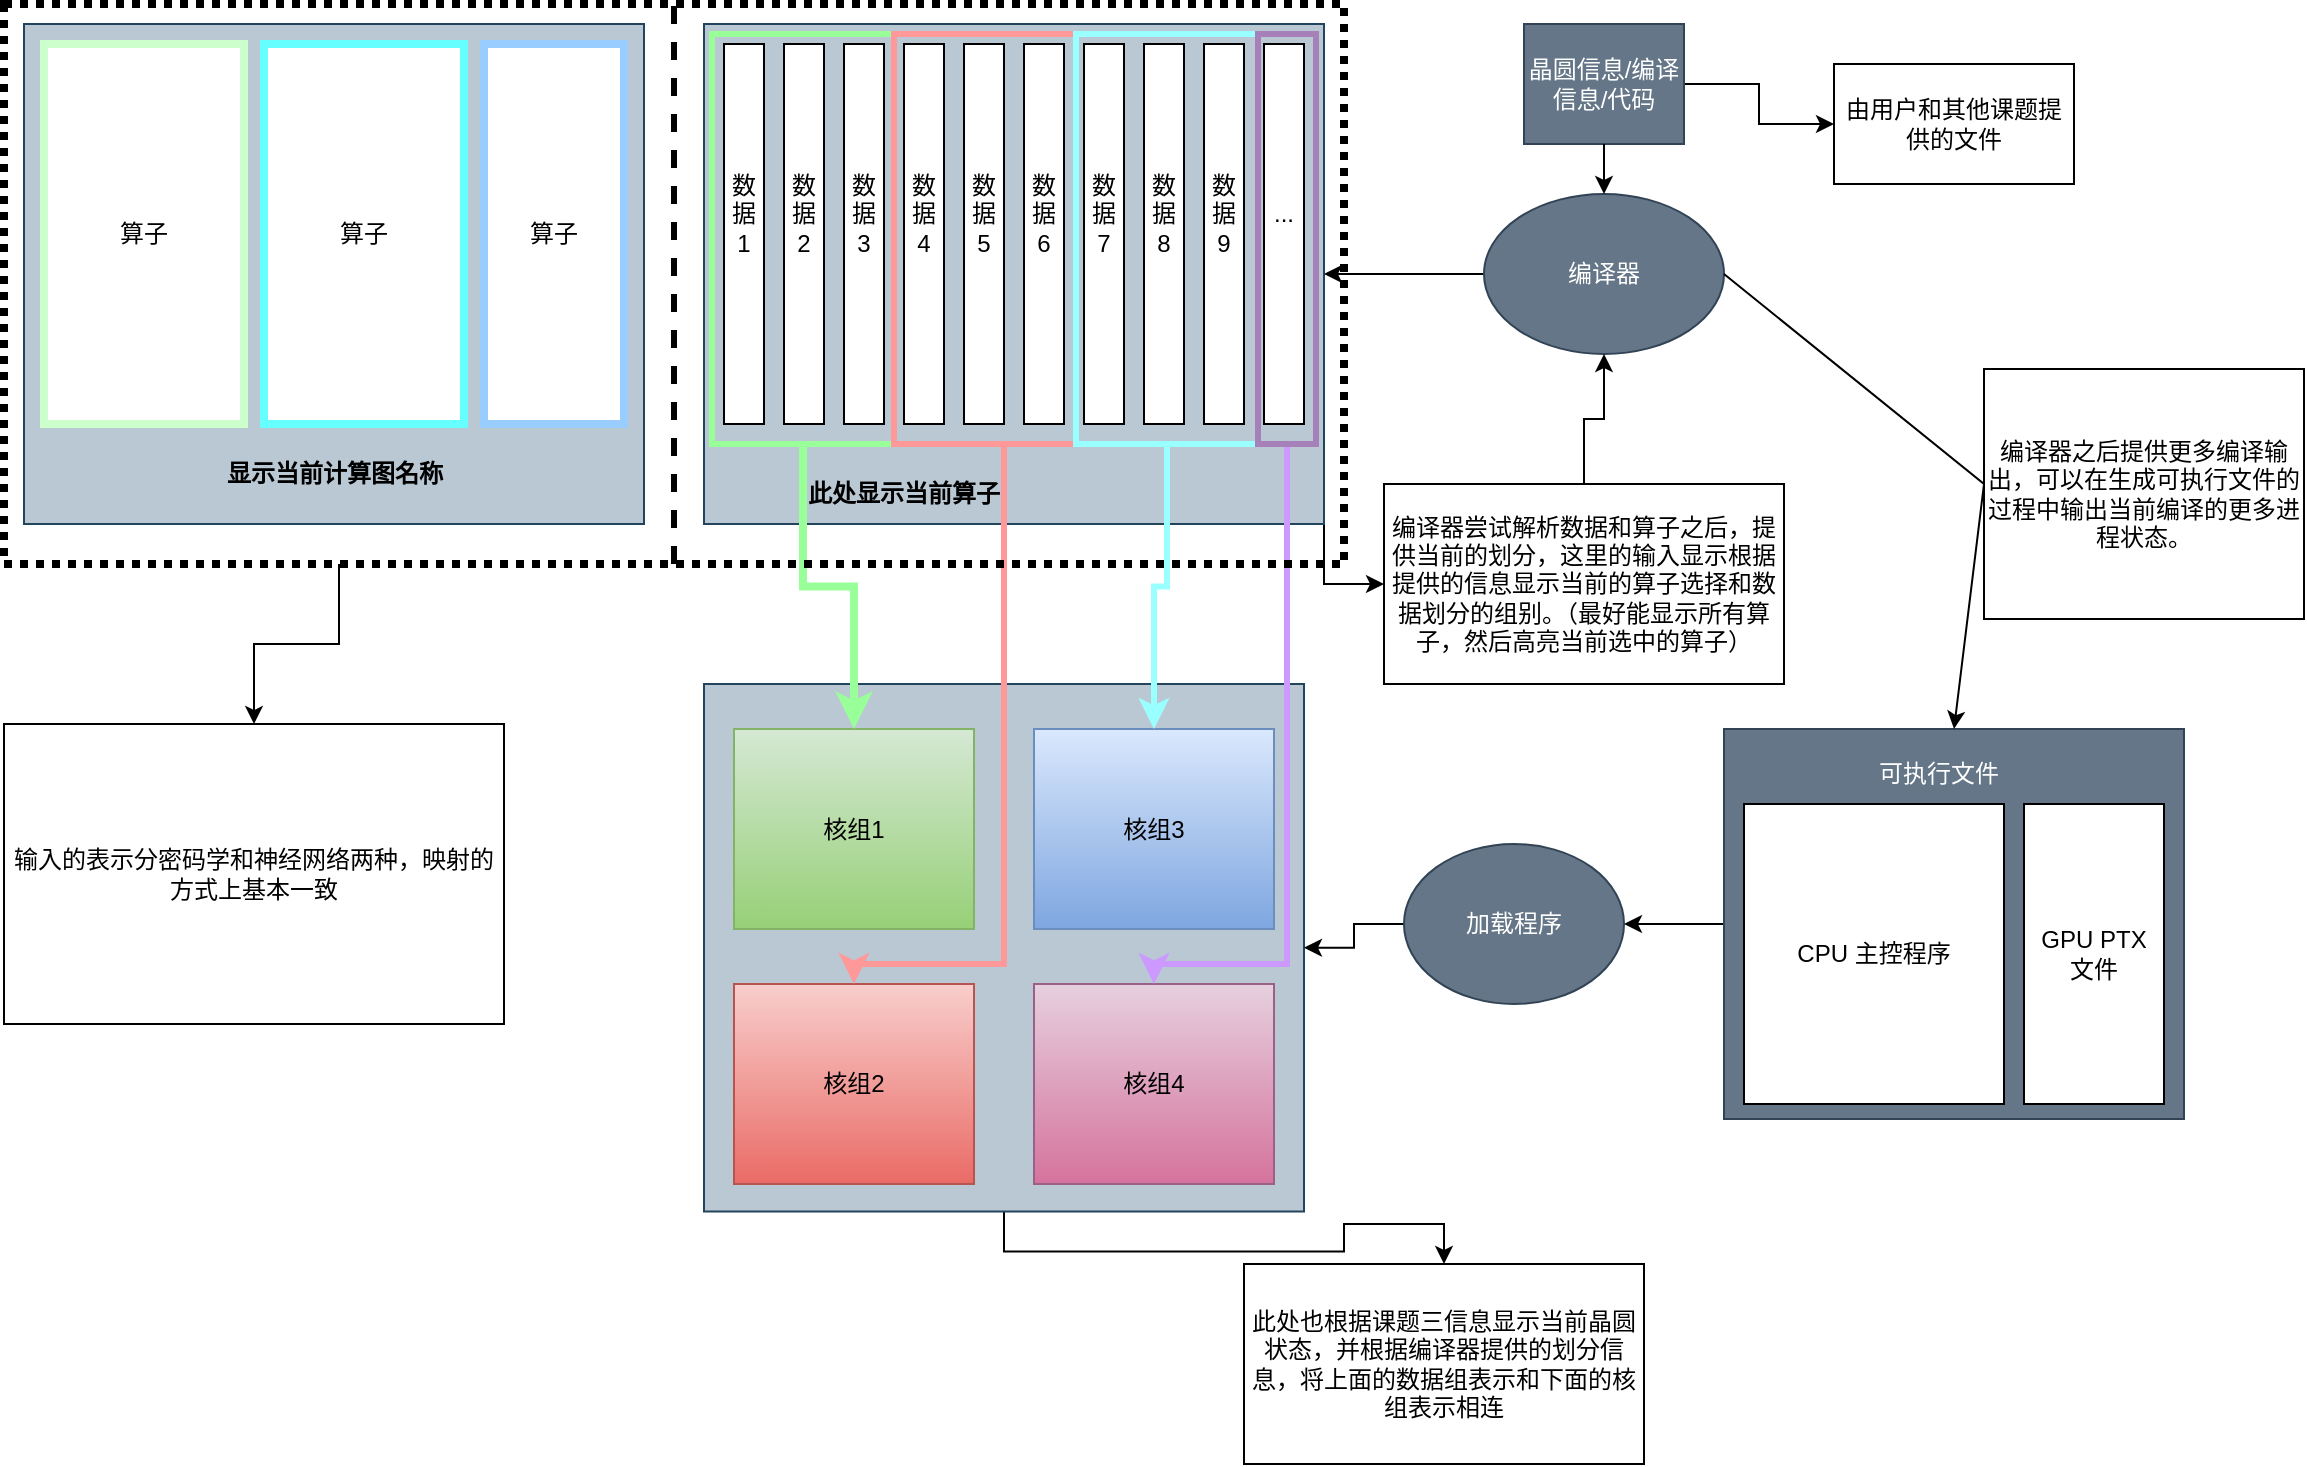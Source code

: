 <mxfile version="25.0.3">
  <diagram name="Page-1" id="mz1Ur3lC-kKvIxkAm4-n">
    <mxGraphModel dx="2224" dy="1910" grid="1" gridSize="10" guides="1" tooltips="1" connect="1" arrows="1" fold="1" page="1" pageScale="1" pageWidth="850" pageHeight="1100" math="0" shadow="0">
      <root>
        <mxCell id="0" />
        <mxCell id="1" parent="0" />
        <mxCell id="eL6V0xW0Z7W9l1deCJd3-5" style="edgeStyle=orthogonalEdgeStyle;rounded=0;orthogonalLoop=1;jettySize=auto;html=1;exitX=1;exitY=1;exitDx=0;exitDy=0;" parent="1" source="n7QWhcrF3B2wRNdfnVHo-2" target="eL6V0xW0Z7W9l1deCJd3-4" edge="1">
          <mxGeometry relative="1" as="geometry" />
        </mxCell>
        <mxCell id="n7QWhcrF3B2wRNdfnVHo-2" value="" style="rounded=0;whiteSpace=wrap;html=1;rotation=0;fillColor=#bac8d3;strokeColor=#23445d;" parent="1" vertex="1">
          <mxGeometry x="20" y="10" width="310" height="250" as="geometry" />
        </mxCell>
        <mxCell id="n7QWhcrF3B2wRNdfnVHo-3" value="" style="rounded=0;whiteSpace=wrap;html=1;" parent="1" vertex="1">
          <mxGeometry x="30" y="20" width="20" height="190" as="geometry" />
        </mxCell>
        <mxCell id="n7QWhcrF3B2wRNdfnVHo-4" value="" style="rounded=0;whiteSpace=wrap;html=1;" parent="1" vertex="1">
          <mxGeometry x="60" y="20" width="20" height="190" as="geometry" />
        </mxCell>
        <mxCell id="n7QWhcrF3B2wRNdfnVHo-5" value="" style="rounded=0;whiteSpace=wrap;html=1;" parent="1" vertex="1">
          <mxGeometry x="90" y="20" width="20" height="190" as="geometry" />
        </mxCell>
        <mxCell id="n7QWhcrF3B2wRNdfnVHo-6" value="" style="rounded=0;whiteSpace=wrap;html=1;" parent="1" vertex="1">
          <mxGeometry x="150" y="20" width="20" height="190" as="geometry" />
        </mxCell>
        <mxCell id="n7QWhcrF3B2wRNdfnVHo-7" value="" style="rounded=0;whiteSpace=wrap;html=1;" parent="1" vertex="1">
          <mxGeometry x="120" y="20" width="20" height="190" as="geometry" />
        </mxCell>
        <mxCell id="n7QWhcrF3B2wRNdfnVHo-8" value="" style="rounded=0;whiteSpace=wrap;html=1;" parent="1" vertex="1">
          <mxGeometry x="180" y="20" width="20" height="190" as="geometry" />
        </mxCell>
        <mxCell id="n7QWhcrF3B2wRNdfnVHo-9" value="" style="rounded=0;whiteSpace=wrap;html=1;" parent="1" vertex="1">
          <mxGeometry x="210" y="20" width="20" height="190" as="geometry" />
        </mxCell>
        <mxCell id="n7QWhcrF3B2wRNdfnVHo-10" value="" style="rounded=0;whiteSpace=wrap;html=1;" parent="1" vertex="1">
          <mxGeometry x="240" y="20" width="20" height="190" as="geometry" />
        </mxCell>
        <mxCell id="n7QWhcrF3B2wRNdfnVHo-11" value="" style="rounded=0;whiteSpace=wrap;html=1;" parent="1" vertex="1">
          <mxGeometry x="270" y="20" width="20" height="190" as="geometry" />
        </mxCell>
        <mxCell id="n7QWhcrF3B2wRNdfnVHo-13" value="" style="rounded=0;whiteSpace=wrap;html=1;" parent="1" vertex="1">
          <mxGeometry x="300" y="20" width="20" height="190" as="geometry" />
        </mxCell>
        <mxCell id="n7QWhcrF3B2wRNdfnVHo-14" value="&lt;b&gt;此处显示当前算子&lt;/b&gt;" style="text;html=1;align=center;verticalAlign=middle;whiteSpace=wrap;rounded=0;" parent="1" vertex="1">
          <mxGeometry x="55" y="230" width="130" height="30" as="geometry" />
        </mxCell>
        <mxCell id="n7QWhcrF3B2wRNdfnVHo-15" value="数&lt;br&gt;据&lt;br&gt;1" style="text;html=1;align=center;verticalAlign=middle;whiteSpace=wrap;rounded=0;rotation=0;" parent="1" vertex="1">
          <mxGeometry x="10" y="90" width="60" height="30" as="geometry" />
        </mxCell>
        <mxCell id="n7QWhcrF3B2wRNdfnVHo-16" value="数&lt;br&gt;据&lt;br&gt;2" style="text;html=1;align=center;verticalAlign=middle;whiteSpace=wrap;rounded=0;rotation=0;" parent="1" vertex="1">
          <mxGeometry x="40" y="90" width="60" height="30" as="geometry" />
        </mxCell>
        <mxCell id="n7QWhcrF3B2wRNdfnVHo-17" value="数&lt;br&gt;据&lt;br&gt;3" style="text;html=1;align=center;verticalAlign=middle;whiteSpace=wrap;rounded=0;rotation=0;" parent="1" vertex="1">
          <mxGeometry x="70" y="90" width="60" height="30" as="geometry" />
        </mxCell>
        <mxCell id="n7QWhcrF3B2wRNdfnVHo-18" value="数&lt;br&gt;据&lt;br&gt;4" style="text;html=1;align=center;verticalAlign=middle;whiteSpace=wrap;rounded=0;rotation=0;" parent="1" vertex="1">
          <mxGeometry x="100" y="90" width="60" height="30" as="geometry" />
        </mxCell>
        <mxCell id="n7QWhcrF3B2wRNdfnVHo-19" value="数&lt;br&gt;据&lt;br&gt;5" style="text;html=1;align=center;verticalAlign=middle;whiteSpace=wrap;rounded=0;rotation=0;" parent="1" vertex="1">
          <mxGeometry x="130" y="90" width="60" height="30" as="geometry" />
        </mxCell>
        <mxCell id="n7QWhcrF3B2wRNdfnVHo-20" value="数&lt;br&gt;据&lt;br&gt;6" style="text;html=1;align=center;verticalAlign=middle;whiteSpace=wrap;rounded=0;rotation=0;" parent="1" vertex="1">
          <mxGeometry x="160" y="90" width="60" height="30" as="geometry" />
        </mxCell>
        <mxCell id="n7QWhcrF3B2wRNdfnVHo-21" value="数&lt;br&gt;据&lt;br&gt;7" style="text;html=1;align=center;verticalAlign=middle;whiteSpace=wrap;rounded=0;rotation=0;" parent="1" vertex="1">
          <mxGeometry x="190" y="90" width="60" height="30" as="geometry" />
        </mxCell>
        <mxCell id="n7QWhcrF3B2wRNdfnVHo-22" value="数&lt;br&gt;据&lt;br&gt;8" style="text;html=1;align=center;verticalAlign=middle;whiteSpace=wrap;rounded=0;rotation=0;" parent="1" vertex="1">
          <mxGeometry x="220" y="90" width="60" height="30" as="geometry" />
        </mxCell>
        <mxCell id="n7QWhcrF3B2wRNdfnVHo-23" value="数&lt;br&gt;据&lt;br&gt;9" style="text;html=1;align=center;verticalAlign=middle;whiteSpace=wrap;rounded=0;rotation=0;" parent="1" vertex="1">
          <mxGeometry x="250" y="90" width="60" height="30" as="geometry" />
        </mxCell>
        <mxCell id="n7QWhcrF3B2wRNdfnVHo-25" value="..." style="text;html=1;align=center;verticalAlign=middle;whiteSpace=wrap;rounded=0;rotation=0;" parent="1" vertex="1">
          <mxGeometry x="280" y="90" width="60" height="30" as="geometry" />
        </mxCell>
        <mxCell id="eL6V0xW0Z7W9l1deCJd3-6" style="edgeStyle=orthogonalEdgeStyle;rounded=0;orthogonalLoop=1;jettySize=auto;html=1;exitX=0;exitY=0.5;exitDx=0;exitDy=0;entryX=1;entryY=0.5;entryDx=0;entryDy=0;" parent="1" source="n7QWhcrF3B2wRNdfnVHo-26" target="n7QWhcrF3B2wRNdfnVHo-2" edge="1">
          <mxGeometry relative="1" as="geometry" />
        </mxCell>
        <mxCell id="n7QWhcrF3B2wRNdfnVHo-26" value="编译器" style="ellipse;whiteSpace=wrap;html=1;fillColor=#647687;fontColor=#ffffff;strokeColor=#314354;" parent="1" vertex="1">
          <mxGeometry x="410" y="95" width="120" height="80" as="geometry" />
        </mxCell>
        <mxCell id="eL6V0xW0Z7W9l1deCJd3-2" style="edgeStyle=orthogonalEdgeStyle;rounded=0;orthogonalLoop=1;jettySize=auto;html=1;exitX=1;exitY=0.5;exitDx=0;exitDy=0;entryX=0;entryY=0.5;entryDx=0;entryDy=0;" parent="1" source="n7QWhcrF3B2wRNdfnVHo-28" target="bcigPeDxtLIJx2mJaEiS-1" edge="1">
          <mxGeometry relative="1" as="geometry">
            <mxPoint x="630" y="67.5" as="targetPoint" />
          </mxGeometry>
        </mxCell>
        <mxCell id="n7QWhcrF3B2wRNdfnVHo-28" value="晶圆信息/编译信息/代码" style="rounded=0;whiteSpace=wrap;html=1;fillColor=#647687;fontColor=#ffffff;strokeColor=#314354;" parent="1" vertex="1">
          <mxGeometry x="430" y="10" width="80" height="60" as="geometry" />
        </mxCell>
        <mxCell id="n7QWhcrF3B2wRNdfnVHo-29" value="" style="endArrow=classic;html=1;rounded=0;exitX=0.5;exitY=1;exitDx=0;exitDy=0;entryX=0.5;entryY=0;entryDx=0;entryDy=0;" parent="1" source="n7QWhcrF3B2wRNdfnVHo-28" target="n7QWhcrF3B2wRNdfnVHo-26" edge="1">
          <mxGeometry width="50" height="50" relative="1" as="geometry">
            <mxPoint x="205" y="380" as="sourcePoint" />
            <mxPoint x="255" y="330" as="targetPoint" />
          </mxGeometry>
        </mxCell>
        <mxCell id="n7QWhcrF3B2wRNdfnVHo-52" style="edgeStyle=orthogonalEdgeStyle;rounded=0;orthogonalLoop=1;jettySize=auto;html=1;entryX=1;entryY=0.5;entryDx=0;entryDy=0;" parent="1" source="n7QWhcrF3B2wRNdfnVHo-39" target="n7QWhcrF3B2wRNdfnVHo-51" edge="1">
          <mxGeometry relative="1" as="geometry" />
        </mxCell>
        <mxCell id="n7QWhcrF3B2wRNdfnVHo-39" value="" style="rounded=0;whiteSpace=wrap;html=1;fillColor=#647687;strokeColor=#314354;fontColor=#ffffff;" parent="1" vertex="1">
          <mxGeometry x="530" y="362.5" width="230" height="195" as="geometry" />
        </mxCell>
        <mxCell id="n7QWhcrF3B2wRNdfnVHo-40" value="" style="endArrow=classic;html=1;rounded=0;entryX=0.5;entryY=0;entryDx=0;entryDy=0;exitX=1;exitY=0.5;exitDx=0;exitDy=0;" parent="1" source="n7QWhcrF3B2wRNdfnVHo-26" target="n7QWhcrF3B2wRNdfnVHo-39" edge="1">
          <mxGeometry width="50" height="50" relative="1" as="geometry">
            <mxPoint x="530" y="135" as="sourcePoint" />
            <mxPoint x="265" y="330" as="targetPoint" />
            <Array as="points">
              <mxPoint x="660" y="240" />
            </Array>
          </mxGeometry>
        </mxCell>
        <mxCell id="n7QWhcrF3B2wRNdfnVHo-41" value="&lt;font color=&quot;#ffffff&quot;&gt;可执行文件&lt;/font&gt;" style="text;html=1;align=center;verticalAlign=middle;whiteSpace=wrap;rounded=0;" parent="1" vertex="1">
          <mxGeometry x="605" y="370" width="65" height="30" as="geometry" />
        </mxCell>
        <mxCell id="n7QWhcrF3B2wRNdfnVHo-44" value="CPU 主控程序" style="rounded=0;whiteSpace=wrap;html=1;" parent="1" vertex="1">
          <mxGeometry x="540" y="400" width="130" height="150" as="geometry" />
        </mxCell>
        <mxCell id="n7QWhcrF3B2wRNdfnVHo-45" value="GPU PTX&lt;br&gt;文件" style="rounded=0;whiteSpace=wrap;html=1;" parent="1" vertex="1">
          <mxGeometry x="680" y="400" width="70" height="150" as="geometry" />
        </mxCell>
        <mxCell id="eL6V0xW0Z7W9l1deCJd3-10" style="edgeStyle=orthogonalEdgeStyle;rounded=0;orthogonalLoop=1;jettySize=auto;html=1;exitX=0.5;exitY=1;exitDx=0;exitDy=0;" parent="1" source="n7QWhcrF3B2wRNdfnVHo-46" target="eL6V0xW0Z7W9l1deCJd3-9" edge="1">
          <mxGeometry relative="1" as="geometry" />
        </mxCell>
        <mxCell id="n7QWhcrF3B2wRNdfnVHo-46" value="" style="rounded=0;whiteSpace=wrap;html=1;fillColor=#bac8d3;strokeColor=#23445d;" parent="1" vertex="1">
          <mxGeometry x="20" y="340" width="300" height="263.75" as="geometry" />
        </mxCell>
        <mxCell id="n7QWhcrF3B2wRNdfnVHo-47" value="核组1" style="rounded=0;whiteSpace=wrap;html=1;fillColor=#d5e8d4;gradientColor=#97d077;strokeColor=#82b366;" parent="1" vertex="1">
          <mxGeometry x="35" y="362.5" width="120" height="100" as="geometry" />
        </mxCell>
        <mxCell id="n7QWhcrF3B2wRNdfnVHo-48" value="核组3" style="rounded=0;whiteSpace=wrap;html=1;fillColor=#dae8fc;gradientColor=#7ea6e0;strokeColor=#6c8ebf;" parent="1" vertex="1">
          <mxGeometry x="185" y="362.5" width="120" height="100" as="geometry" />
        </mxCell>
        <mxCell id="n7QWhcrF3B2wRNdfnVHo-49" value="核组2" style="rounded=0;whiteSpace=wrap;html=1;fillColor=#f8cecc;gradientColor=#ea6b66;strokeColor=#b85450;" parent="1" vertex="1">
          <mxGeometry x="35" y="490" width="120" height="100" as="geometry" />
        </mxCell>
        <mxCell id="n7QWhcrF3B2wRNdfnVHo-50" value="核组4" style="rounded=0;whiteSpace=wrap;html=1;fillColor=#e6d0de;gradientColor=#d5739d;strokeColor=#996185;" parent="1" vertex="1">
          <mxGeometry x="185" y="490" width="120" height="100" as="geometry" />
        </mxCell>
        <mxCell id="n7QWhcrF3B2wRNdfnVHo-53" style="edgeStyle=orthogonalEdgeStyle;rounded=0;orthogonalLoop=1;jettySize=auto;html=1;exitX=0;exitY=0.5;exitDx=0;exitDy=0;entryX=1;entryY=0.5;entryDx=0;entryDy=0;" parent="1" source="n7QWhcrF3B2wRNdfnVHo-51" target="n7QWhcrF3B2wRNdfnVHo-46" edge="1">
          <mxGeometry relative="1" as="geometry" />
        </mxCell>
        <mxCell id="n7QWhcrF3B2wRNdfnVHo-51" value="加载程序" style="ellipse;whiteSpace=wrap;html=1;fillColor=#647687;fontColor=#ffffff;strokeColor=#314354;" parent="1" vertex="1">
          <mxGeometry x="370" y="420" width="110" height="80" as="geometry" />
        </mxCell>
        <mxCell id="n7QWhcrF3B2wRNdfnVHo-60" style="edgeStyle=orthogonalEdgeStyle;rounded=0;orthogonalLoop=1;jettySize=auto;html=1;exitX=0.5;exitY=1;exitDx=0;exitDy=0;strokeColor=#99FF99;strokeWidth=4;" parent="1" source="n7QWhcrF3B2wRNdfnVHo-56" target="n7QWhcrF3B2wRNdfnVHo-47" edge="1">
          <mxGeometry relative="1" as="geometry" />
        </mxCell>
        <mxCell id="n7QWhcrF3B2wRNdfnVHo-56" value="" style="rounded=0;whiteSpace=wrap;html=1;fillColor=none;strokeColor=#99FF99;strokeWidth=3;" parent="1" vertex="1">
          <mxGeometry x="24" y="15" width="91" height="205" as="geometry" />
        </mxCell>
        <mxCell id="n7QWhcrF3B2wRNdfnVHo-61" style="edgeStyle=orthogonalEdgeStyle;rounded=0;orthogonalLoop=1;jettySize=auto;html=1;exitX=0.5;exitY=1;exitDx=0;exitDy=0;entryX=0.5;entryY=0;entryDx=0;entryDy=0;strokeColor=#FF9999;strokeWidth=3;" parent="1" source="n7QWhcrF3B2wRNdfnVHo-57" target="n7QWhcrF3B2wRNdfnVHo-49" edge="1">
          <mxGeometry relative="1" as="geometry">
            <Array as="points">
              <mxPoint x="170" y="220" />
              <mxPoint x="170" y="480" />
              <mxPoint x="95" y="480" />
            </Array>
          </mxGeometry>
        </mxCell>
        <mxCell id="n7QWhcrF3B2wRNdfnVHo-57" value="" style="rounded=0;whiteSpace=wrap;html=1;fillColor=none;strokeColor=#FF9999;strokeWidth=3;" parent="1" vertex="1">
          <mxGeometry x="115" y="15" width="91" height="205" as="geometry" />
        </mxCell>
        <mxCell id="n7QWhcrF3B2wRNdfnVHo-62" style="edgeStyle=orthogonalEdgeStyle;rounded=0;orthogonalLoop=1;jettySize=auto;html=1;exitX=0.5;exitY=1;exitDx=0;exitDy=0;entryX=0.5;entryY=0;entryDx=0;entryDy=0;strokeColor=#99FFFF;strokeWidth=3;" parent="1" source="n7QWhcrF3B2wRNdfnVHo-58" target="n7QWhcrF3B2wRNdfnVHo-48" edge="1">
          <mxGeometry relative="1" as="geometry" />
        </mxCell>
        <mxCell id="n7QWhcrF3B2wRNdfnVHo-58" value="" style="rounded=0;whiteSpace=wrap;html=1;fillColor=none;strokeColor=#99FFFF;strokeWidth=3;" parent="1" vertex="1">
          <mxGeometry x="206" y="15" width="91" height="205" as="geometry" />
        </mxCell>
        <mxCell id="n7QWhcrF3B2wRNdfnVHo-63" style="edgeStyle=orthogonalEdgeStyle;rounded=0;orthogonalLoop=1;jettySize=auto;html=1;exitX=0.5;exitY=1;exitDx=0;exitDy=0;entryX=0.5;entryY=0;entryDx=0;entryDy=0;strokeColor=#CC99FF;strokeWidth=3;" parent="1" source="n7QWhcrF3B2wRNdfnVHo-59" target="n7QWhcrF3B2wRNdfnVHo-50" edge="1">
          <mxGeometry relative="1" as="geometry">
            <Array as="points">
              <mxPoint x="312" y="480" />
              <mxPoint x="245" y="480" />
            </Array>
          </mxGeometry>
        </mxCell>
        <mxCell id="n7QWhcrF3B2wRNdfnVHo-59" value="" style="rounded=0;whiteSpace=wrap;html=1;fillColor=none;strokeColor=#A680B8;strokeWidth=3;" parent="1" vertex="1">
          <mxGeometry x="297" y="15" width="29" height="205" as="geometry" />
        </mxCell>
        <mxCell id="eL6V0xW0Z7W9l1deCJd3-7" style="edgeStyle=orthogonalEdgeStyle;rounded=0;orthogonalLoop=1;jettySize=auto;html=1;exitX=0.5;exitY=0;exitDx=0;exitDy=0;entryX=0.5;entryY=1;entryDx=0;entryDy=0;" parent="1" source="eL6V0xW0Z7W9l1deCJd3-4" target="n7QWhcrF3B2wRNdfnVHo-26" edge="1">
          <mxGeometry relative="1" as="geometry" />
        </mxCell>
        <mxCell id="eL6V0xW0Z7W9l1deCJd3-4" value="编译器尝试解析数据和算子之后，提供当前的划分，这里的输入显示根据提供的信息显示当前的算子选择和数据划分的组别。（最好能显示所有算子，然后高亮当前选中的算子）" style="rounded=0;whiteSpace=wrap;html=1;" parent="1" vertex="1">
          <mxGeometry x="360" y="240" width="200" height="100" as="geometry" />
        </mxCell>
        <mxCell id="eL6V0xW0Z7W9l1deCJd3-8" value="编译器之后提供更多编译输出，可以在生成可执行文件的过程中输出当前编译的更多进程状态。" style="rounded=0;whiteSpace=wrap;html=1;" parent="1" vertex="1">
          <mxGeometry x="660" y="182.5" width="160" height="125" as="geometry" />
        </mxCell>
        <mxCell id="eL6V0xW0Z7W9l1deCJd3-9" value="此处也根据课题三信息显示当前晶圆状态，并根据编译器提供的划分信息，将上面的数据组表示和下面的核组表示相连" style="rounded=0;whiteSpace=wrap;html=1;" parent="1" vertex="1">
          <mxGeometry x="290" y="630" width="200" height="100" as="geometry" />
        </mxCell>
        <mxCell id="bcigPeDxtLIJx2mJaEiS-1" value="由用户和其他课题提供的文件" style="rounded=0;whiteSpace=wrap;html=1;" parent="1" vertex="1">
          <mxGeometry x="585" y="30" width="120" height="60" as="geometry" />
        </mxCell>
        <mxCell id="k0TNPrw3BuTJVG0LLQwn-26" value="" style="rounded=0;whiteSpace=wrap;html=1;rotation=0;fillColor=#bac8d3;strokeColor=#23445d;" vertex="1" parent="1">
          <mxGeometry x="-320" y="10" width="310" height="250" as="geometry" />
        </mxCell>
        <mxCell id="k0TNPrw3BuTJVG0LLQwn-27" value="算子" style="rounded=0;whiteSpace=wrap;html=1;strokeColor=#CCFFCC;strokeWidth=4;" vertex="1" parent="1">
          <mxGeometry x="-310" y="20" width="100" height="190" as="geometry" />
        </mxCell>
        <mxCell id="k0TNPrw3BuTJVG0LLQwn-28" value="算子" style="rounded=0;whiteSpace=wrap;html=1;strokeWidth=4;strokeColor=#66FFFF;" vertex="1" parent="1">
          <mxGeometry x="-200" y="20" width="100" height="190" as="geometry" />
        </mxCell>
        <mxCell id="k0TNPrw3BuTJVG0LLQwn-29" value="算子" style="rounded=0;whiteSpace=wrap;html=1;strokeColor=#99CCFF;strokeWidth=4;" vertex="1" parent="1">
          <mxGeometry x="-90" y="20" width="70" height="190" as="geometry" />
        </mxCell>
        <mxCell id="k0TNPrw3BuTJVG0LLQwn-30" value="&lt;b&gt;显示当前计算图名称&lt;/b&gt;" style="text;html=1;align=center;verticalAlign=middle;whiteSpace=wrap;rounded=0;" vertex="1" parent="1">
          <mxGeometry x="-227.5" y="220" width="125" height="30" as="geometry" />
        </mxCell>
        <mxCell id="k0TNPrw3BuTJVG0LLQwn-32" style="edgeStyle=orthogonalEdgeStyle;rounded=0;orthogonalLoop=1;jettySize=auto;html=1;exitX=0.25;exitY=1;exitDx=0;exitDy=0;entryX=0.5;entryY=0;entryDx=0;entryDy=0;" edge="1" parent="1" source="k0TNPrw3BuTJVG0LLQwn-31" target="k0TNPrw3BuTJVG0LLQwn-34">
          <mxGeometry relative="1" as="geometry">
            <mxPoint x="-250" y="370" as="targetPoint" />
          </mxGeometry>
        </mxCell>
        <mxCell id="k0TNPrw3BuTJVG0LLQwn-31" value="" style="rounded=0;whiteSpace=wrap;html=1;fillColor=none;strokeColor=#000000;dashed=1;dashPattern=1 1;strokeWidth=4;" vertex="1" parent="1">
          <mxGeometry x="-330" width="670" height="280" as="geometry" />
        </mxCell>
        <mxCell id="k0TNPrw3BuTJVG0LLQwn-33" value="" style="endArrow=none;dashed=1;html=1;rounded=0;entryX=0.5;entryY=0;entryDx=0;entryDy=0;exitX=0.5;exitY=1;exitDx=0;exitDy=0;strokeWidth=3;" edge="1" parent="1" source="k0TNPrw3BuTJVG0LLQwn-31" target="k0TNPrw3BuTJVG0LLQwn-31">
          <mxGeometry width="50" height="50" relative="1" as="geometry">
            <mxPoint x="130" y="350" as="sourcePoint" />
            <mxPoint x="180" y="300" as="targetPoint" />
          </mxGeometry>
        </mxCell>
        <mxCell id="k0TNPrw3BuTJVG0LLQwn-34" value="输入的表示分密码学和神经网络两种，映射的方式上基本一致" style="rounded=0;whiteSpace=wrap;html=1;" vertex="1" parent="1">
          <mxGeometry x="-330" y="360" width="250" height="150" as="geometry" />
        </mxCell>
      </root>
    </mxGraphModel>
  </diagram>
</mxfile>
